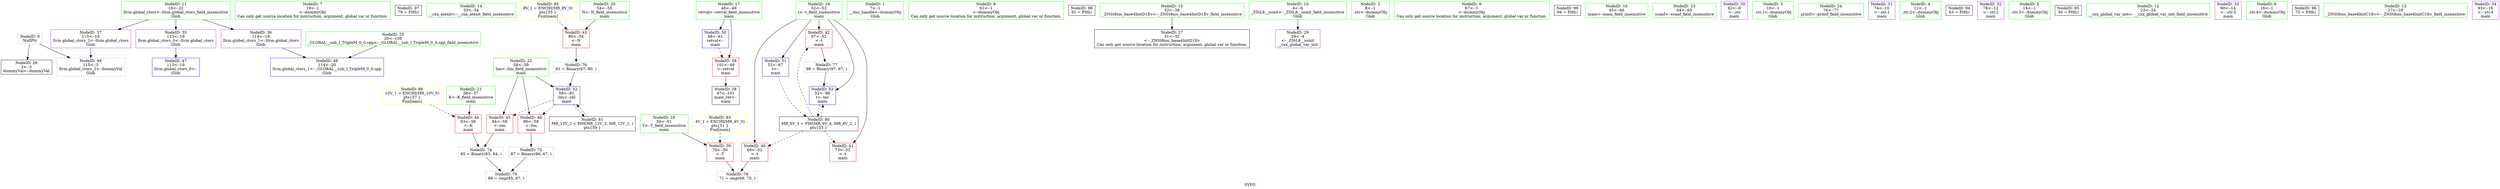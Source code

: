 digraph "SVFG" {
	label="SVFG";

	Node0x560ee03a09a0 [shape=record,color=grey,label="{NodeID: 0\nNullPtr}"];
	Node0x560ee03a09a0 -> Node0x560ee03b2270[style=solid];
	Node0x560ee03a09a0 -> Node0x560ee03b3e80[style=solid];
	Node0x560ee03afc80 [shape=record,color=green,label="{NodeID: 7\n19\<--1\n\<--dummyObj\nCan only get source location for instruction, argument, global var or function.}"];
	Node0x560ee03bd090 [shape=record,color=black,label="{NodeID: 97\n79 = PHI()\n}"];
	Node0x560ee03b1820 [shape=record,color=green,label="{NodeID: 14\n33\<--34\n__cxa_atexit\<--__cxa_atexit_field_insensitive\n}"];
	Node0x560ee03b1dd0 [shape=record,color=green,label="{NodeID: 21\n56\<--57\nK\<--K_field_insensitive\nmain\n}"];
	Node0x560ee03b1dd0 -> Node0x560ee03b3200[style=solid];
	Node0x560ee03b2470 [shape=record,color=black,label="{NodeID: 28\n47\<--101\nmain_ret\<--\nmain\n}"];
	Node0x560ee03b2a20 [shape=record,color=purple,label="{NodeID: 35\n113\<--18\nllvm.global_ctors_0\<--llvm.global_ctors\nGlob }"];
	Node0x560ee03b2a20 -> Node0x560ee03b3470[style=solid];
	Node0x560ee03b3060 [shape=record,color=red,label="{NodeID: 42\n97\<--52\n\<--t\nmain\n}"];
	Node0x560ee03b3060 -> Node0x560ee03b5e00[style=solid];
	Node0x560ee03b3e80 [shape=record,color=blue, style = dotted,label="{NodeID: 49\n115\<--3\nllvm.global_ctors_2\<--dummyVal\nGlob }"];
	Node0x560ee03b5e00 [shape=record,color=grey,label="{NodeID: 77\n98 = Binary(97, 67, )\n}"];
	Node0x560ee03b5e00 -> Node0x560ee03b41f0[style=solid];
	Node0x560ee03a0b30 [shape=record,color=green,label="{NodeID: 1\n7\<--1\n__dso_handle\<--dummyObj\nGlob }"];
	Node0x560ee03b1400 [shape=record,color=green,label="{NodeID: 8\n61\<--1\n\<--dummyObj\nCan only get source location for instruction, argument, global var or function.}"];
	Node0x560ee03bd190 [shape=record,color=black,label="{NodeID: 98\n91 = PHI()\n}"];
	Node0x560ee03b18f0 [shape=record,color=green,label="{NodeID: 15\n32\<--38\n_ZNSt8ios_base4InitD1Ev\<--_ZNSt8ios_base4InitD1Ev_field_insensitive\n}"];
	Node0x560ee03b18f0 -> Node0x560ee03b2370[style=solid];
	Node0x560ee03b1ea0 [shape=record,color=green,label="{NodeID: 22\n58\<--59\nlim\<--lim_field_insensitive\nmain\n}"];
	Node0x560ee03b1ea0 -> Node0x560ee03b32d0[style=solid];
	Node0x560ee03b1ea0 -> Node0x560ee03b33a0[style=solid];
	Node0x560ee03b1ea0 -> Node0x560ee03b4120[style=solid];
	Node0x560ee03b2540 [shape=record,color=purple,label="{NodeID: 29\n29\<--4\n\<--_ZStL8__ioinit\n__cxx_global_var_init\n}"];
	Node0x560ee03b2b20 [shape=record,color=purple,label="{NodeID: 36\n114\<--18\nllvm.global_ctors_1\<--llvm.global_ctors\nGlob }"];
	Node0x560ee03b2b20 -> Node0x560ee03b3d80[style=solid];
	Node0x560ee03b3130 [shape=record,color=red,label="{NodeID: 43\n80\<--54\n\<--N\nmain\n}"];
	Node0x560ee03b3130 -> Node0x560ee03b5c80[style=solid];
	Node0x560ee03b3f80 [shape=record,color=blue,label="{NodeID: 50\n48\<--61\nretval\<--\nmain\n}"];
	Node0x560ee03b3f80 -> Node0x560ee03b2d20[style=dashed];
	Node0x560ee03b5f80 [shape=record,color=grey,label="{NodeID: 78\n71 = cmp(69, 70, )\n}"];
	Node0x560ee03b9bf0 [shape=record,color=yellow,style=double,label="{NodeID: 85\n8V_1 = ENCHI(MR_8V_0)\npts\{55 \}\nFun[main]}"];
	Node0x560ee03b9bf0 -> Node0x560ee03b3130[style=dashed];
	Node0x560ee03a0a30 [shape=record,color=green,label="{NodeID: 2\n8\<--1\n.str\<--dummyObj\nGlob }"];
	Node0x560ee03b1490 [shape=record,color=green,label="{NodeID: 9\n67\<--1\n\<--dummyObj\nCan only get source location for instruction, argument, global var or function.}"];
	Node0x560ee03bd290 [shape=record,color=black,label="{NodeID: 99\n94 = PHI()\n}"];
	Node0x560ee03b19c0 [shape=record,color=green,label="{NodeID: 16\n45\<--46\nmain\<--main_field_insensitive\n}"];
	Node0x560ee03b1f70 [shape=record,color=green,label="{NodeID: 23\n64\<--65\nscanf\<--scanf_field_insensitive\n}"];
	Node0x560ee03b2610 [shape=record,color=purple,label="{NodeID: 30\n62\<--8\n\<--.str\nmain\n}"];
	Node0x560ee03b2c20 [shape=record,color=purple,label="{NodeID: 37\n115\<--18\nllvm.global_ctors_2\<--llvm.global_ctors\nGlob }"];
	Node0x560ee03b2c20 -> Node0x560ee03b3e80[style=solid];
	Node0x560ee03b3200 [shape=record,color=red,label="{NodeID: 44\n83\<--56\n\<--K\nmain\n}"];
	Node0x560ee03b3200 -> Node0x560ee03b5980[style=solid];
	Node0x560ee03b4050 [shape=record,color=blue,label="{NodeID: 51\n52\<--67\nt\<--\nmain\n}"];
	Node0x560ee03b4050 -> Node0x560ee03b8510[style=dashed];
	Node0x560ee03b6100 [shape=record,color=grey,label="{NodeID: 79\n88 = cmp(85, 87, )\n}"];
	Node0x560ee03b9cd0 [shape=record,color=yellow,style=double,label="{NodeID: 86\n10V_1 = ENCHI(MR_10V_0)\npts\{57 \}\nFun[main]}"];
	Node0x560ee03b9cd0 -> Node0x560ee03b3200[style=dashed];
	Node0x560ee03afa40 [shape=record,color=green,label="{NodeID: 3\n10\<--1\n.str.1\<--dummyObj\nGlob }"];
	Node0x560ee03b1520 [shape=record,color=green,label="{NodeID: 10\n4\<--6\n_ZStL8__ioinit\<--_ZStL8__ioinit_field_insensitive\nGlob }"];
	Node0x560ee03b1520 -> Node0x560ee03b2540[style=solid];
	Node0x560ee03b1a90 [shape=record,color=green,label="{NodeID: 17\n48\<--49\nretval\<--retval_field_insensitive\nmain\n}"];
	Node0x560ee03b1a90 -> Node0x560ee03b2d20[style=solid];
	Node0x560ee03b1a90 -> Node0x560ee03b3f80[style=solid];
	Node0x560ee03b2070 [shape=record,color=green,label="{NodeID: 24\n76\<--77\nprintf\<--printf_field_insensitive\n}"];
	Node0x560ee03b26e0 [shape=record,color=purple,label="{NodeID: 31\n74\<--10\n\<--.str.1\nmain\n}"];
	Node0x560ee03b2d20 [shape=record,color=red,label="{NodeID: 38\n101\<--48\n\<--retval\nmain\n}"];
	Node0x560ee03b2d20 -> Node0x560ee03b2470[style=solid];
	Node0x560ee03b32d0 [shape=record,color=red,label="{NodeID: 45\n84\<--58\n\<--lim\nmain\n}"];
	Node0x560ee03b32d0 -> Node0x560ee03b5980[style=solid];
	Node0x560ee03b4120 [shape=record,color=blue,label="{NodeID: 52\n58\<--81\nlim\<--shl\nmain\n}"];
	Node0x560ee03b4120 -> Node0x560ee03b32d0[style=dashed];
	Node0x560ee03b4120 -> Node0x560ee03b33a0[style=dashed];
	Node0x560ee03b4120 -> Node0x560ee03b8a10[style=dashed];
	Node0x560ee03b8510 [shape=record,color=black,label="{NodeID: 80\nMR_6V_3 = PHI(MR_6V_4, MR_6V_2, )\npts\{53 \}\n}"];
	Node0x560ee03b8510 -> Node0x560ee03b2ec0[style=dashed];
	Node0x560ee03b8510 -> Node0x560ee03b2f90[style=dashed];
	Node0x560ee03b8510 -> Node0x560ee03b3060[style=dashed];
	Node0x560ee03b8510 -> Node0x560ee03b41f0[style=dashed];
	Node0x560ee03afad0 [shape=record,color=green,label="{NodeID: 4\n12\<--1\n.str.2\<--dummyObj\nGlob }"];
	Node0x560ee028e0e0 [shape=record,color=black,label="{NodeID: 94\n63 = PHI()\n}"];
	Node0x560ee03b15b0 [shape=record,color=green,label="{NodeID: 11\n18\<--22\nllvm.global_ctors\<--llvm.global_ctors_field_insensitive\nGlob }"];
	Node0x560ee03b15b0 -> Node0x560ee03b2a20[style=solid];
	Node0x560ee03b15b0 -> Node0x560ee03b2b20[style=solid];
	Node0x560ee03b15b0 -> Node0x560ee03b2c20[style=solid];
	Node0x560ee03b1b60 [shape=record,color=green,label="{NodeID: 18\n50\<--51\nT\<--T_field_insensitive\nmain\n}"];
	Node0x560ee03b1b60 -> Node0x560ee03b2df0[style=solid];
	Node0x560ee03b2170 [shape=record,color=green,label="{NodeID: 25\n20\<--109\n_GLOBAL__sub_I_TripleM_0_0.cpp\<--_GLOBAL__sub_I_TripleM_0_0.cpp_field_insensitive\n}"];
	Node0x560ee03b2170 -> Node0x560ee03b3d80[style=solid];
	Node0x560ee03b27b0 [shape=record,color=purple,label="{NodeID: 32\n78\<--12\n\<--.str.2\nmain\n}"];
	Node0x560ee03b2df0 [shape=record,color=red,label="{NodeID: 39\n70\<--50\n\<--T\nmain\n}"];
	Node0x560ee03b2df0 -> Node0x560ee03b5f80[style=solid];
	Node0x560ee03b33a0 [shape=record,color=red,label="{NodeID: 46\n86\<--58\n\<--lim\nmain\n}"];
	Node0x560ee03b33a0 -> Node0x560ee03b5b00[style=solid];
	Node0x560ee03b41f0 [shape=record,color=blue,label="{NodeID: 53\n52\<--98\nt\<--inc\nmain\n}"];
	Node0x560ee03b41f0 -> Node0x560ee03b8510[style=dashed];
	Node0x560ee03b5980 [shape=record,color=grey,label="{NodeID: 74\n85 = Binary(83, 84, )\n}"];
	Node0x560ee03b5980 -> Node0x560ee03b6100[style=solid];
	Node0x560ee03b8a10 [shape=record,color=black,label="{NodeID: 81\nMR_12V_2 = PHI(MR_12V_3, MR_12V_1, )\npts\{59 \}\n}"];
	Node0x560ee03b8a10 -> Node0x560ee03b4120[style=dashed];
	Node0x560ee03afb60 [shape=record,color=green,label="{NodeID: 5\n14\<--1\n.str.3\<--dummyObj\nGlob }"];
	Node0x560ee03bce90 [shape=record,color=black,label="{NodeID: 95\n30 = PHI()\n}"];
	Node0x560ee03b1680 [shape=record,color=green,label="{NodeID: 12\n23\<--24\n__cxx_global_var_init\<--__cxx_global_var_init_field_insensitive\n}"];
	Node0x560ee03b1c30 [shape=record,color=green,label="{NodeID: 19\n52\<--53\nt\<--t_field_insensitive\nmain\n}"];
	Node0x560ee03b1c30 -> Node0x560ee03b2ec0[style=solid];
	Node0x560ee03b1c30 -> Node0x560ee03b2f90[style=solid];
	Node0x560ee03b1c30 -> Node0x560ee03b3060[style=solid];
	Node0x560ee03b1c30 -> Node0x560ee03b4050[style=solid];
	Node0x560ee03b1c30 -> Node0x560ee03b41f0[style=solid];
	Node0x560ee03b2270 [shape=record,color=black,label="{NodeID: 26\n2\<--3\ndummyVal\<--dummyVal\n}"];
	Node0x560ee03b2880 [shape=record,color=purple,label="{NodeID: 33\n90\<--14\n\<--.str.3\nmain\n}"];
	Node0x560ee03b2ec0 [shape=record,color=red,label="{NodeID: 40\n69\<--52\n\<--t\nmain\n}"];
	Node0x560ee03b2ec0 -> Node0x560ee03b5f80[style=solid];
	Node0x560ee03b3470 [shape=record,color=blue,label="{NodeID: 47\n113\<--19\nllvm.global_ctors_0\<--\nGlob }"];
	Node0x560ee03b5b00 [shape=record,color=grey,label="{NodeID: 75\n87 = Binary(86, 67, )\n}"];
	Node0x560ee03b5b00 -> Node0x560ee03b6100[style=solid];
	Node0x560ee03afbf0 [shape=record,color=green,label="{NodeID: 6\n16\<--1\n.str.4\<--dummyObj\nGlob }"];
	Node0x560ee03bcf90 [shape=record,color=black,label="{NodeID: 96\n75 = PHI()\n}"];
	Node0x560ee03b1750 [shape=record,color=green,label="{NodeID: 13\n27\<--28\n_ZNSt8ios_base4InitC1Ev\<--_ZNSt8ios_base4InitC1Ev_field_insensitive\n}"];
	Node0x560ee03b1d00 [shape=record,color=green,label="{NodeID: 20\n54\<--55\nN\<--N_field_insensitive\nmain\n}"];
	Node0x560ee03b1d00 -> Node0x560ee03b3130[style=solid];
	Node0x560ee03b2370 [shape=record,color=black,label="{NodeID: 27\n31\<--32\n\<--_ZNSt8ios_base4InitD1Ev\nCan only get source location for instruction, argument, global var or function.}"];
	Node0x560ee03b2950 [shape=record,color=purple,label="{NodeID: 34\n93\<--16\n\<--.str.4\nmain\n}"];
	Node0x560ee03b2f90 [shape=record,color=red,label="{NodeID: 41\n73\<--52\n\<--t\nmain\n}"];
	Node0x560ee03b3d80 [shape=record,color=blue,label="{NodeID: 48\n114\<--20\nllvm.global_ctors_1\<--_GLOBAL__sub_I_TripleM_0_0.cpp\nGlob }"];
	Node0x560ee03b5c80 [shape=record,color=grey,label="{NodeID: 76\n81 = Binary(67, 80, )\n}"];
	Node0x560ee03b5c80 -> Node0x560ee03b4120[style=solid];
	Node0x560ee03b9a30 [shape=record,color=yellow,style=double,label="{NodeID: 83\n4V_1 = ENCHI(MR_4V_0)\npts\{51 \}\nFun[main]}"];
	Node0x560ee03b9a30 -> Node0x560ee03b2df0[style=dashed];
}
